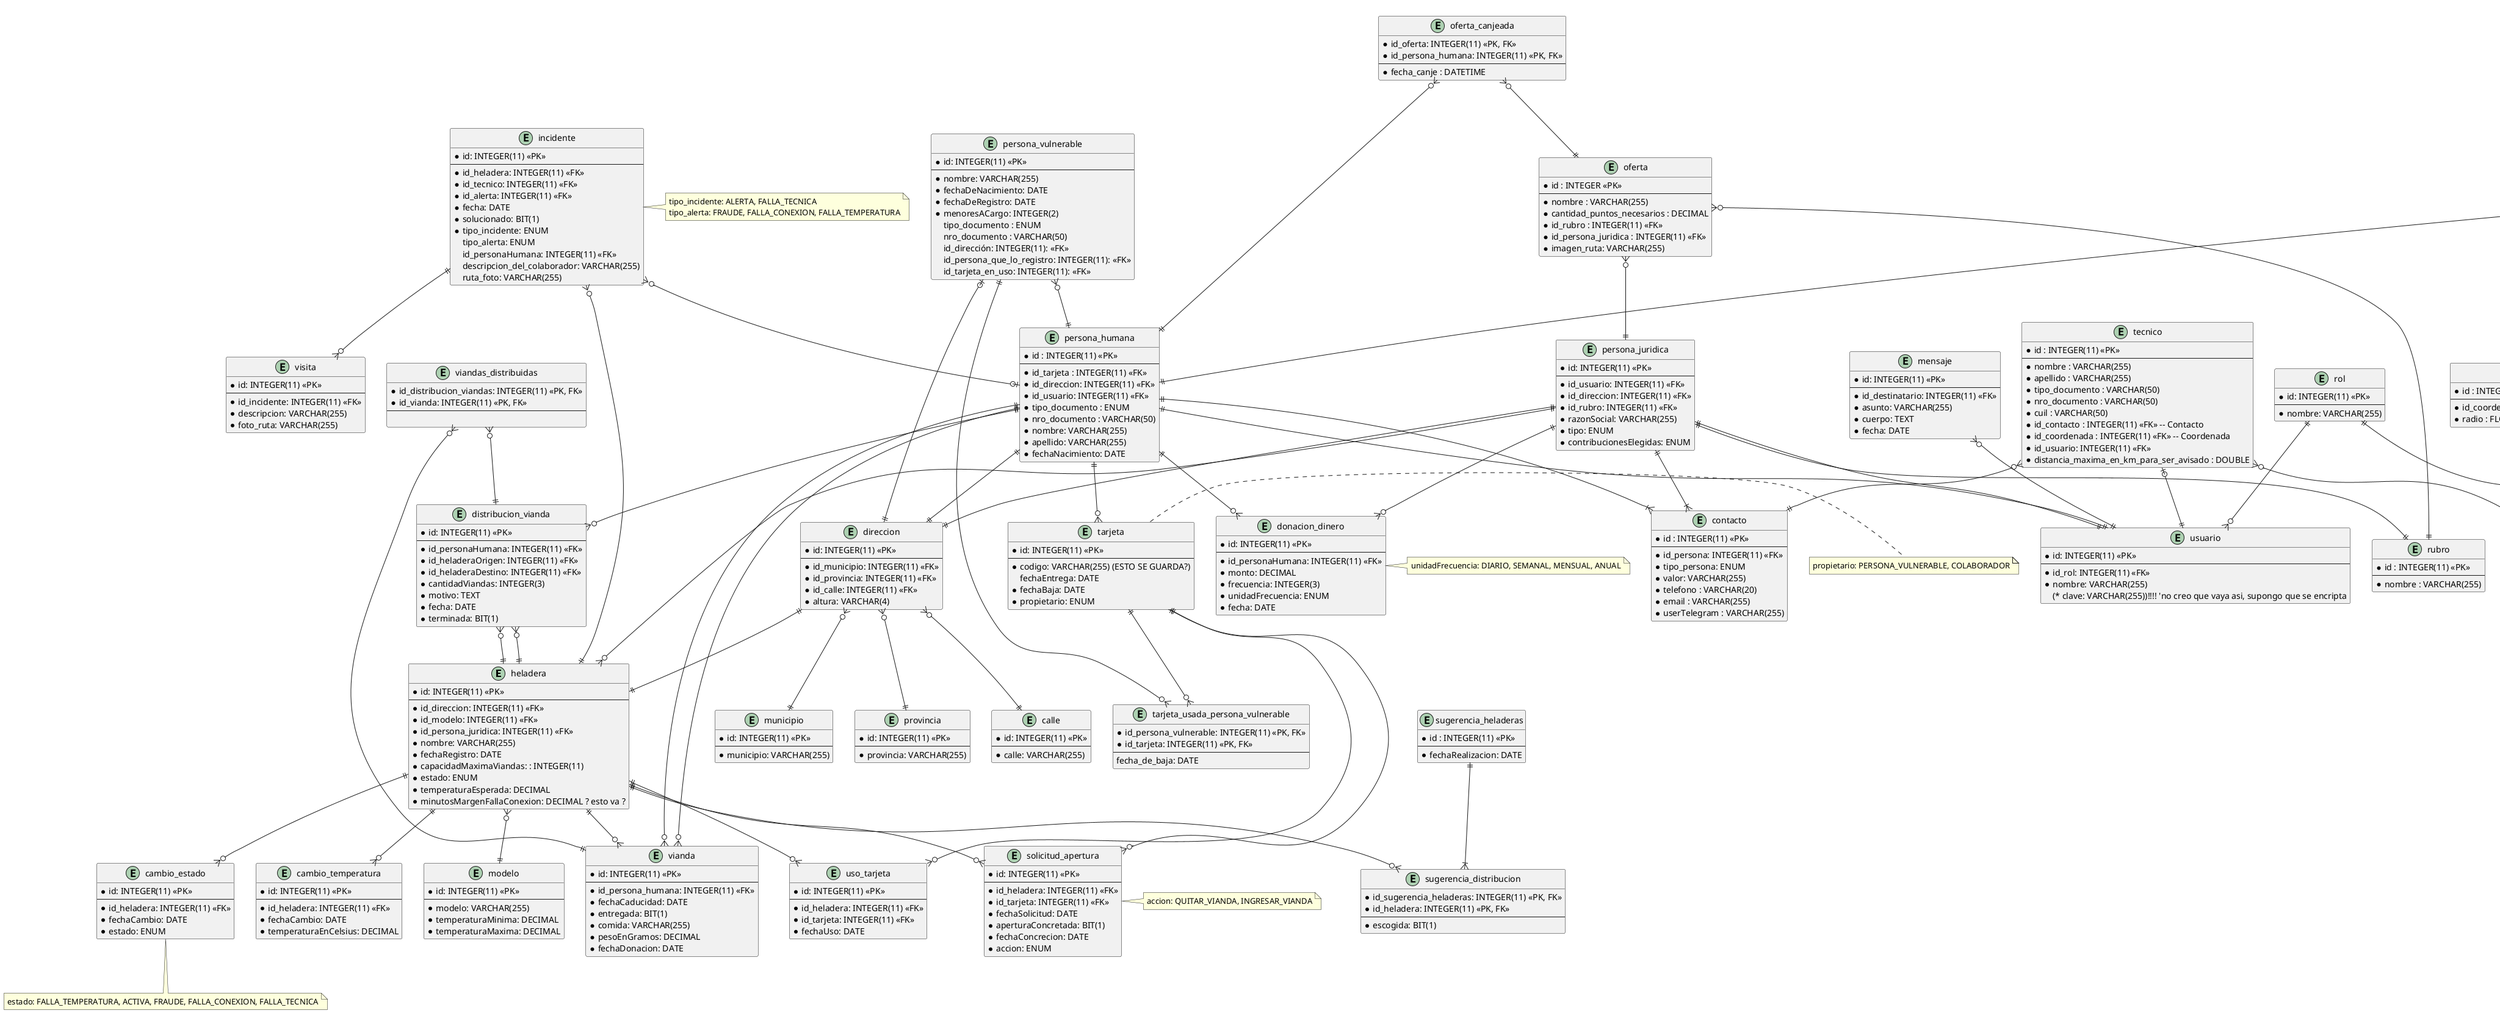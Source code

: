 @startuml diagramaEntidadRelacion.

entity heladera {
  * id: INTEGER(11) <<PK>>
  --
  * id_direccion: INTEGER(11) <<FK>>
  * id_modelo: INTEGER(11) <<FK>>
  * id_persona_juridica: INTEGER(11) <<FK>>
  * nombre: VARCHAR(255)
  * fechaRegistro: DATE
  * capacidadMaximaViandas: : INTEGER(11)
  * estado: ENUM
  * temperaturaEsperada: DECIMAL
  * minutosMargenFallaConexion: DECIMAL ? esto va ?
}

entity modelo {
 * id: INTEGER(11) <<PK>>
 --
 * modelo: VARCHAR(255)
 * temperaturaMinima: DECIMAL
 * temperaturaMaxima: DECIMAL
}

entity cambio_estado {
 * id: INTEGER(11) <<PK>>
 --
 * id_heladera: INTEGER(11) <<FK>>
 * fechaCambio: DATE
 * estado: ENUM
}

note bottom
estado: FALLA_TEMPERATURA, ACTIVA, FRAUDE, FALLA_CONEXION, FALLA_TECNICA
end note

entity cambio_temperatura {
 * id: INTEGER(11) <<PK>>
 --
 * id_heladera: INTEGER(11) <<FK>>
 * fechaCambio: DATE
 * temperaturaEnCelsius: DECIMAL
}

entity solicitud_apertura {
 * id: INTEGER(11) <<PK>>
 --
 * id_heladera: INTEGER(11) <<FK>>
 * id_tarjeta: INTEGER(11) <<FK>>
 * fechaSolicitud: DATE
 * aperturaConcretada: BIT(1)
 * fechaConcrecion: DATE
 * accion: ENUM
}
note right
accion: QUITAR_VIANDA, INGRESAR_VIANDA
end note

'TODO: REVISAR si La persona humana tiene la FK de tarjeta o la tarjeta tiene la FK de la persona?
'TODO cómo diferenciar si la persona humana ya entregó la tarjeta a la persona vulnerable o la sigue teniendo en posesión
'TODO se podrían separar los dos tipos de tarjeta en dos entidades (nivel dominio también)?
entity tarjeta {
 * id: INTEGER(11) <<PK>>
 --
 * codigo: VARCHAR(255) (ESTO SE GUARDA?)
 ' TODO lo de arriba
 fechaEntrega: DATE
 * fechaBaja: DATE
 * propietario: ENUM
}
note right
propietario: PERSONA_VULNERABLE, COLABORADOR
end note

entity uso_tarjeta {
 * id: INTEGER(11) <<PK>>
 --
 * id_heladera: INTEGER(11) <<FK>>
 * id_tarjeta: INTEGER(11) <<FK>>
 * fechaUso: DATE
}

entity direccion {
 * id: INTEGER(11) <<PK>>
 --
 * id_municipio: INTEGER(11) <<FK>>
 * id_provincia: INTEGER(11) <<FK>>
 * id_calle: INTEGER(11) <<FK>>
 * altura: VARCHAR(4)
}

entity calle {
 * id: INTEGER(11) <<PK>>
 --
 * calle: VARCHAR(255)
}

entity municipio {
 * id: INTEGER(11) <<PK>>
 --
 * municipio: VARCHAR(255)
}

entity provincia {
 * id: INTEGER(11) <<PK>>
 --
 * provincia: VARCHAR(255)
}

entity vianda {
 * id: INTEGER(11) <<PK>>
 --
 * id_persona_humana: INTEGER(11) <<FK>>
 * fechaCaducidad: DATE
 * entregada: BIT(1)
 * comida: VARCHAR(255)
 * pesoEnGramos: DECIMAL
 * fechaDonacion: DATE
}

entity persona_vulnerable {
 *id: INTEGER(11) <<PK>>
 --
 *nombre: VARCHAR(255)
 *fechaDeNacimiento: DATE
 *fechaDeRegistro: DATE
 *menoresACargo: INTEGER(2)
 tipo_documento : ENUM
 nro_documento : VARCHAR(50)
 id_dirección: INTEGER(11): <<FK>>
 id_persona_que_lo_registro: INTEGER(11): <<FK>>
 id_tarjeta_en_uso: INTEGER(11): <<FK>>
}

entity tarjeta_usada_persona_vulnerable {
 *id_persona_vulnerable: INTEGER(11) <<PK, FK>>
 *id_tarjeta: INTEGER(11) <<PK, FK>>
 --
 fecha_de_baja: DATE
}

entity persona_humana {
  * id : INTEGER(11) <<PK>>
  --
  * id_tarjeta : INTEGER(11) <<FK>>
  * id_direccion: INTEGER(11) <<FK>>
  * id_usuario: INTEGER(11) <<FK>>
  * tipo_documento : ENUM
  * nro_documento : VARCHAR(50)
  * nombre: VARCHAR(255)
  * apellido: VARCHAR(255)
  * fechaNacimiento: DATE
  ' TODO: Definir contribuciones elegidas
  ' ONETOMANY contribucionesElegidas: Set<FormasContribucionHumanas> TODO: cómo haremos esto? es una pregunta y respuesta? cómo lo identificamos?
  ' ONETOMANY ofertasCanjeadas: Set<OfertaCanjeada>
  ' ONETOMANY formulario: List<Respuesta>
}
'TODO agregar tabla similar a la de tarjetas-personas_vulnerables porque el colaborador puede tener varias tarjetas

entity respuesta{
  *id: INTEGER(11) <<PK>>
  --
  *id_pregunta: INTEGER(11) <<FK>>
  *id_personaHumana: INTEGER(11) <<FK>>
  *respuesta_libre: TEXT
}

entity opcion_respuesta{
 * id_respuesta: INTEGER(11) <<PK, FK>>
 * id_opcion: INTEGER(11) <<PK, FK>>
 --
}

entity pregunta{
 * id : INTEGER(11) <<PK>>
 --
 * tipo: ENUM
 * campo: TEXT
 * activa: BIT(1)
 * opciones: Set<String>
}

entity opcion_pregunta{
 * id_pregunta: INTEGER(11) <<PK, FK>>
 * id_opcion: INTEGER(11) <<PK, FK>>
 --
}

entity opcion{
 * id : INTEGER(11) <<PK>>
 --
 * campo : VARCHAR(100)
}

entity distribucion_vianda {
 * id: INTEGER(11) <<PK>>
 --
 * id_personaHumana: INTEGER(11) <<FK>>
 * id_heladeraOrigen: INTEGER(11) <<FK>>
 * id_heladeraDestino: INTEGER(11) <<FK>>
 * cantidadViandas: INTEGER(3)
 * motivo: TEXT
 * fecha: DATE
 * terminada: BIT(1)
 ' MANYTOMANY viandasAMover: List<Vianda>
}

entity viandas_distribuidas {
 * id_distribucion_viandas: INTEGER(11) <<PK, FK>>
 * id_vianda: INTEGER(11) <<PK, FK>>
 --

}

entity donacion_dinero{
 * id: INTEGER(11) <<PK>>
 --
 * id_personaHumana: INTEGER(11) <<FK>>
 * monto: DECIMAL
 * frecuencia: INTEGER(3)
 * unidadFrecuencia: ENUM
 * fecha: DATE
}

note right
unidadFrecuencia: DIARIO, SEMANAL, MENSUAL, ANUAL
end note

entity persona_juridica {
 * id: INTEGER(11) <<PK>>
 --
 * id_usuario: INTEGER(11) <<FK>>
 * id_direccion: INTEGER(11) <<FK>>
 * id_rubro: INTEGER(11) <<FK>>
' * contacto: Contacto
 * razonSocial: VARCHAR(255)
 * tipo: ENUM
 * contribucionesElegidas: ENUM
' TODO: Definir contribuciones elegidas
' * ofertasCanjeadas: Set<OfertaCanjeada> ??
}

entity oferta_canjeada {
  *id_oferta: INTEGER(11) <<PK, FK>>
  *id_persona_humana: INTEGER(11) <<PK, FK>>
  --
  * fecha_canje : DATETIME
}

entity oferta {
  * id : INTEGER <<PK>>
  --
  * nombre : VARCHAR(255)
  * cantidad_puntos_necesarios : DECIMAL
  * id_rubro : INTEGER(11) <<FK>>
  * id_persona_juridica : INTEGER(11) <<FK>>
  * imagen_ruta: VARCHAR(255)
}

entity rubro {
  * id : INTEGER(11) <<PK>>
  --
  * nombre : VARCHAR(255)
}

entity incidente {
 * id: INTEGER(11) <<PK>>
 --
 * id_heladera: INTEGER(11) <<FK>>
 * id_tecnico: INTEGER(11) <<FK>>
 * id_alerta: INTEGER(11) <<FK>>
 * fecha: DATE
 * solucionado: BIT(1)
 * tipo_incidente: ENUM
 tipo_alerta: ENUM
 id_personaHumana: INTEGER(11) <<FK>>
 descripcion_del_colaborador: VARCHAR(255)
 ruta_foto: VARCHAR(255)
}

note right
tipo_incidente: ALERTA, FALLA_TECNICA
tipo_alerta: FRAUDE, FALLA_CONEXION, FALLA_TEMPERATURA
end note

entity visita {
 * id: INTEGER(11) <<PK>>
 --
 * id_incidente: INTEGER(11) <<FK>>
 * descripcion: VARCHAR(255)
 * foto_ruta: VARCHAR(255)
}

entity mensaje {
 * id: INTEGER(11) <<PK>>
 --
 * id_destinatario: INTEGER(11) <<FK>>
 * asunto: VARCHAR(255)
 * cuerpo: TEXT
 * fecha: DATE
}

entity usuario {
 * id: INTEGER(11) <<PK>>
 --
 * id_rol: INTEGER(11) <<FK>>
 * nombre: VARCHAR(255)
 (* clave: VARCHAR(255))!!!! 'no creo que vaya asi, supongo que se encripta
 'TODO arriba
}

entity rol {
 * id: INTEGER(11) <<PK>>
 --
 * nombre: VARCHAR(255)
}

entity rol_permiso {
 * id_rol: INTEGER(11) <<PK, FK>>
 * id_permiso: INTEGER(11) <<PK, FK>>
 --
}

entity permiso {
 * id: INTEGER(11) <<PK>>
 --
 * nombre: VARCHAR(255)
}

entity tecnico {
  * id : INTEGER(11) <<PK>>
  --
  * nombre : VARCHAR(255)
  * apellido : VARCHAR(255)
  * tipo_documento : VARCHAR(50)
  * nro_documento : VARCHAR(50)
  * cuil : VARCHAR(50)
  * id_contacto : INTEGER(11) <<FK>> -- Contacto
  * id_coordenada : INTEGER(11) <<FK>> -- Coordenada
  * id_usuario: INTEGER(11) <<FK>>
  * distancia_maxima_en_km_para_ser_avisado : DOUBLE
  'TODO la distancia máxima es igual para todos los técnicos?
}

entity contacto {
    * id : INTEGER(11) <<PK>>
    --
    * id_persona: INTEGER(11) <<FK>>
    * tipo_persona: ENUM
    * valor: VARCHAR(255)
    * telefono : VARCHAR(20)
    * email : VARCHAR(255)
    * userTelegram : VARCHAR(255)
    'TODO cómo diferenciar wpp, telegram, etc. porque necesitan distintos datos
}

entity coordenada {
 * id: INTEGER(11) <<PK>>
 --
 * latitud : DOUBLE
 * longitud : DOUBLE
}

entity area {
 * id : INTEGER(11) <<PK>>
 --
 * id_coordenada : INTEGER(11) <<FK>> -- Coordenada
 * radio : FLOAT
}
'TODO el area se usa?

entity sugerencia_heladeras {
 * id : INTEGER(11) <<PK>>
 --
 * fechaRealizacion: DATE
}
' TODO: COMPLETAR con relación a incidente o lo que corresponda
entity sugerencia_distribucion {
 * id_sugerencia_heladeras: INTEGER(11) <<PK, FK>>
 * id_heladera: INTEGER(11) <<PK, FK>>
 --
 * escogida: BIT(1)
}

tecnico }o--|| contacto
tecnico }o--|| coordenada
tecnico |o--|| usuario
area }o--|| coordenada

heladera ||--o{ vianda
heladera ||--o{ cambio_estado
heladera ||--o{ cambio_temperatura
heladera ||--o{ solicitud_apertura
heladera ||-u-|| direccion
heladera ||--o{ uso_tarjeta
heladera }o--|| modelo

direccion }o--|| municipio
direccion }o--|| provincia
direccion }o--|| calle

tarjeta ||--o{ uso_tarjeta
tarjeta ||--o{ solicitud_apertura

persona_humana ||--o{ distribucion_vianda
persona_humana ||--o{ donacion_dinero
persona_juridica ||--o{ donacion_dinero
persona_humana ||--o{ vianda
persona_humana ||--|| direccion
persona_humana ||--o{ tarjeta
persona_humana ||--o{ vianda

persona_vulnerable |o--|| direccion
persona_vulnerable }o--|| persona_humana
persona_vulnerable ||--o{ tarjeta_usada_persona_vulnerable
tarjeta ||--o{ tarjeta_usada_persona_vulnerable

incidente ||--o{ visita
incidente }o--|| heladera
incidente }o--o| persona_humana

oferta }o--|| rubro
oferta_canjeada }o--|| oferta
oferta_canjeada }o--|| persona_humana
oferta }o--|| persona_juridica

respuesta ||--o{ opcion_respuesta
opcion ||--o{ opcion_respuesta
pregunta ||--o{ respuesta
pregunta ||--o{ opcion_pregunta
opcion ||--o{ opcion_pregunta
respuesta }o--|| persona_humana

rol ||--|{ rol_permiso
permiso ||--|{ rol_permiso
rol ||--o{ usuario

persona_humana ||--|| usuario

mensaje }o--|| usuario

sugerencia_heladeras ||--|{ sugerencia_distribucion
heladera ||--o{ sugerencia_distribucion

'heladera origen
distribucion_vianda }o--|| heladera
'heladera destino
distribucion_vianda }o--|| heladera

viandas_distribuidas }o--|| distribucion_vianda
viandas_distribuidas }o--|| vianda

persona_juridica ||--|| usuario
persona_juridica ||--|| direccion
persona_juridica ||--|| rubro
persona_juridica ||--o{ heladera
persona_juridica ||--|{ contacto

persona_humana ||--|{ contacto
'TODO esta relación y la de contacto y persona juridica es cuestionable, quizás se podría hacer de una mejor manera
'TODO falta agregar tema suscripciones
@enduml


